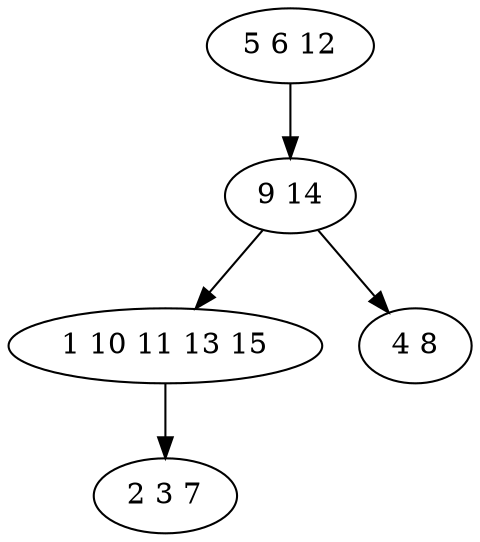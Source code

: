 digraph true_tree {
	"0" -> "1"
	"1" -> "2"
	"1" -> "3"
	"2" -> "4"
	"0" [label="5 6 12"];
	"1" [label="9 14"];
	"2" [label="1 10 11 13 15"];
	"3" [label="4 8"];
	"4" [label="2 3 7"];
}
